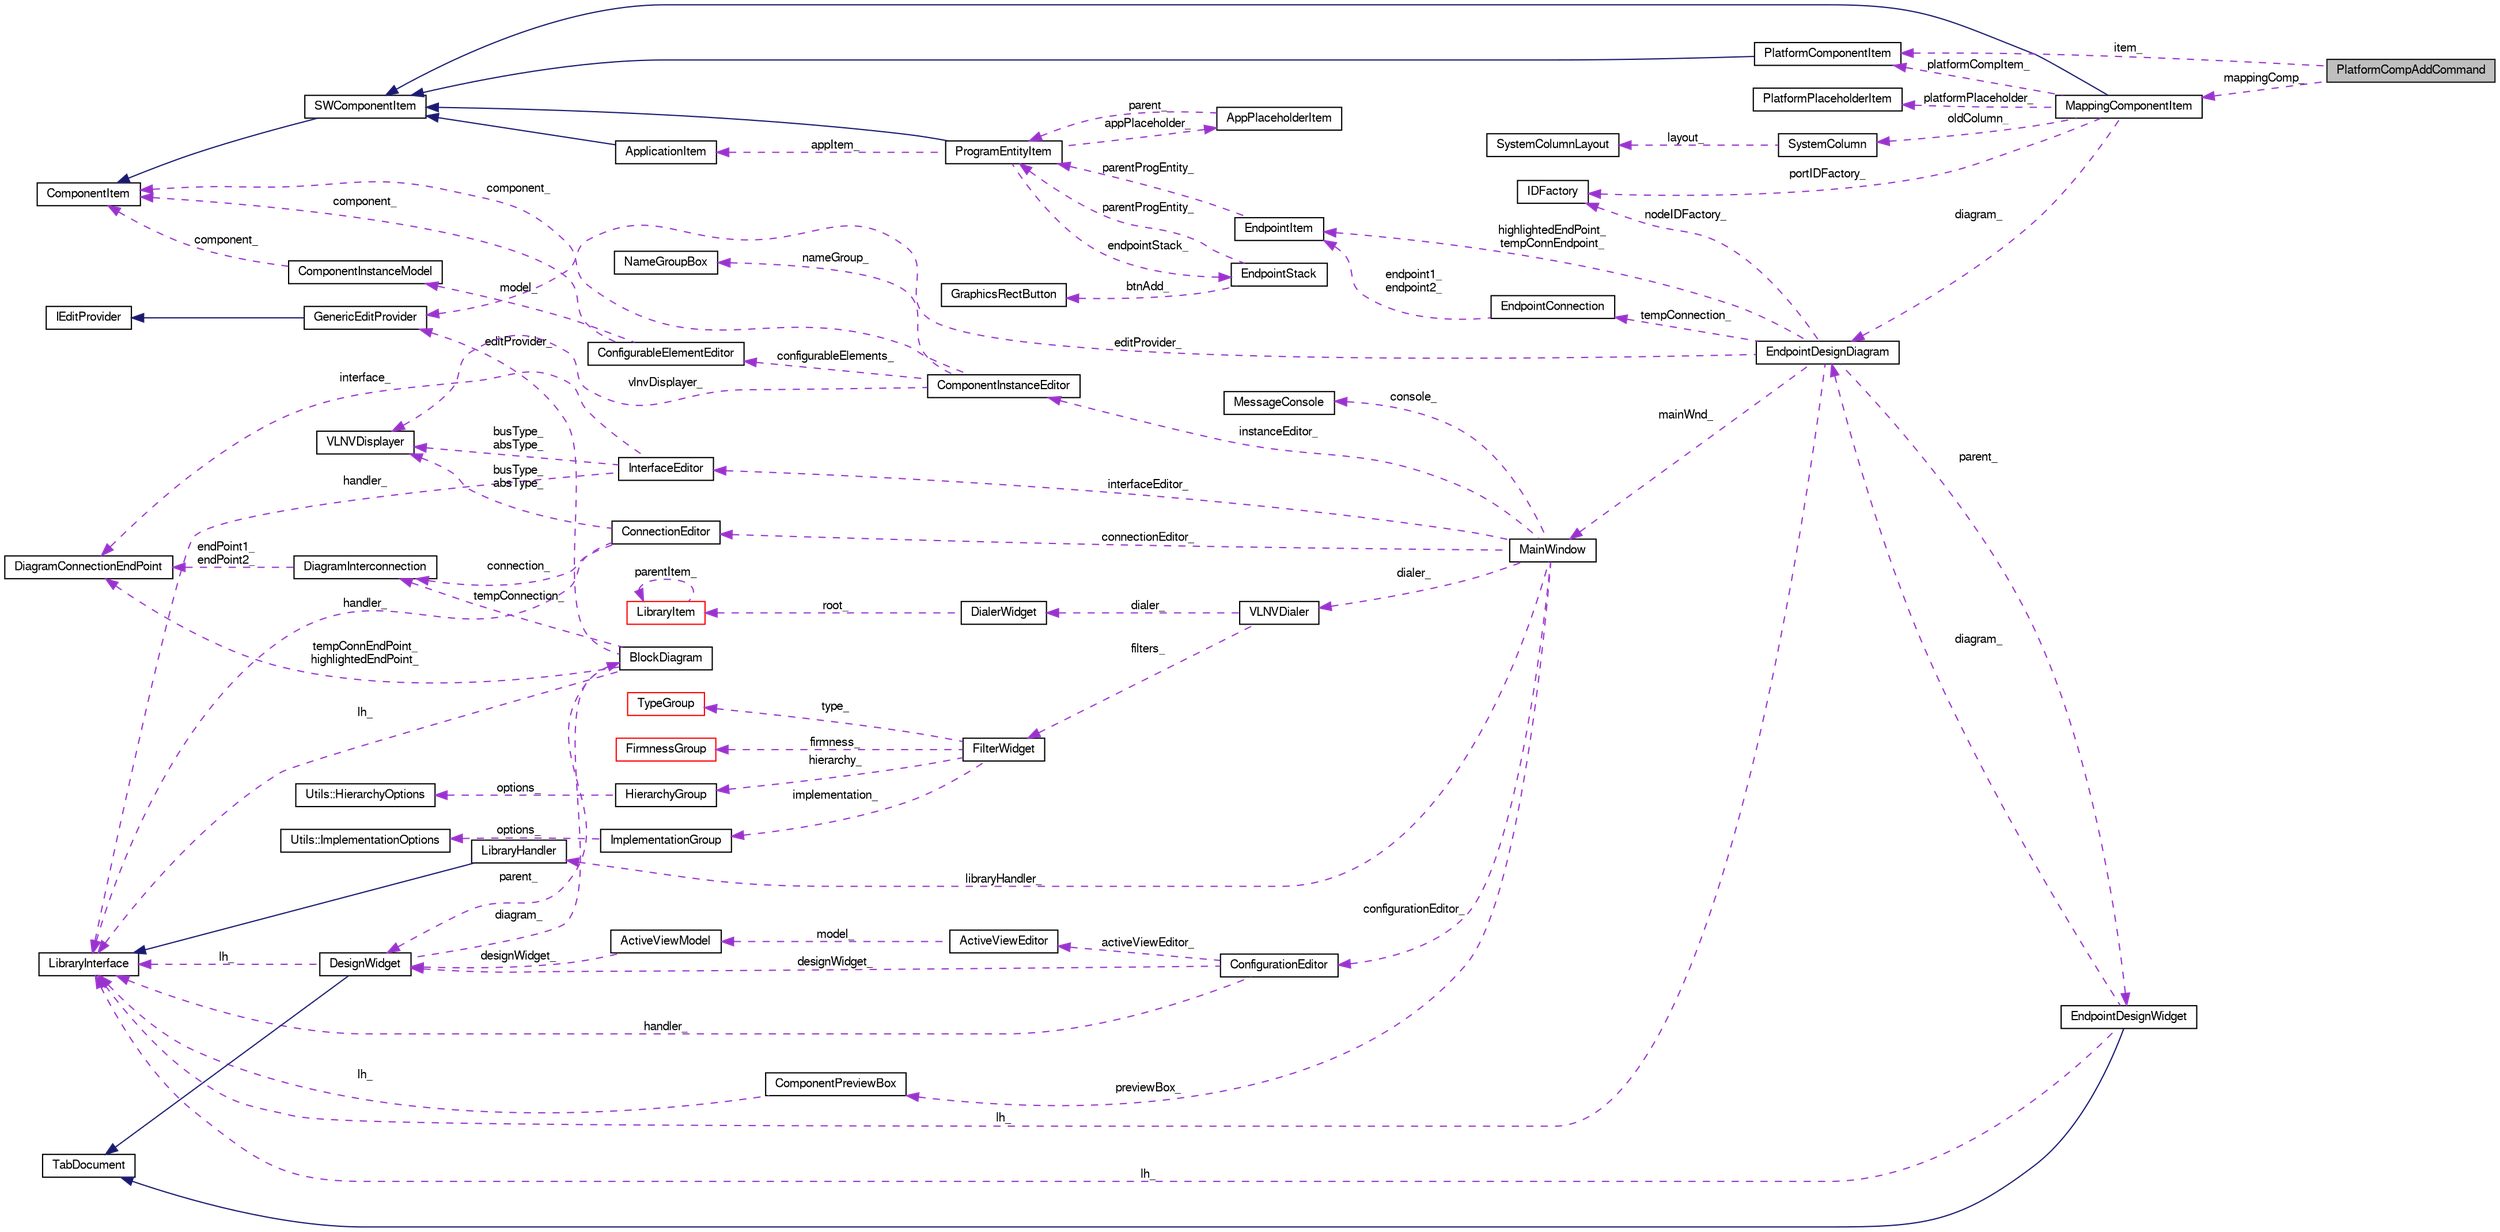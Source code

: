 digraph G
{
  bgcolor="transparent";
  edge [fontname="FreeSans",fontsize=10,labelfontname="FreeSans",labelfontsize=10];
  node [fontname="FreeSans",fontsize=10,shape=record];
  rankdir=LR;
  Node1 [label="PlatformCompAddCommand",height=0.2,width=0.4,color="black", fillcolor="grey75", style="filled" fontcolor="black"];
  Node2 -> Node1 [dir=back,color="darkorchid3",fontsize=10,style="dashed",label="mappingComp_",fontname="FreeSans"];
  Node2 [label="MappingComponentItem",height=0.2,width=0.4,color="black",URL="$class_mapping_component_item.html",tooltip="MappingComponentItem class."];
  Node3 -> Node2 [dir=back,color="midnightblue",fontsize=10,style="solid",fontname="FreeSans"];
  Node3 [label="SWComponentItem",height=0.2,width=0.4,color="black",URL="$class_s_w_component_item.html",tooltip="SWComponentItem class."];
  Node4 -> Node3 [dir=back,color="midnightblue",fontsize=10,style="solid",fontname="FreeSans"];
  Node4 [label="ComponentItem",height=0.2,width=0.4,color="black",URL="$class_component_item.html",tooltip="ComponentItem class."];
  Node5 -> Node2 [dir=back,color="darkorchid3",fontsize=10,style="dashed",label="portIDFactory_",fontname="FreeSans"];
  Node5 [label="IDFactory",height=0.2,width=0.4,color="black",URL="$class_i_d_factory.html",tooltip="IDFactory class."];
  Node6 -> Node2 [dir=back,color="darkorchid3",fontsize=10,style="dashed",label="diagram_",fontname="FreeSans"];
  Node6 [label="EndpointDesignDiagram",height=0.2,width=0.4,color="black",URL="$class_endpoint_design_diagram.html",tooltip="EndpointDesignDiagram class."];
  Node7 -> Node6 [dir=back,color="darkorchid3",fontsize=10,style="dashed",label="highlightedEndPoint_\ntempConnEndpoint_",fontname="FreeSans"];
  Node7 [label="EndpointItem",height=0.2,width=0.4,color="black",URL="$class_endpoint_item.html",tooltip="EndpointItem class."];
  Node8 -> Node7 [dir=back,color="darkorchid3",fontsize=10,style="dashed",label="parentProgEntity_",fontname="FreeSans"];
  Node8 [label="ProgramEntityItem",height=0.2,width=0.4,color="black",URL="$class_program_entity_item.html",tooltip="ProgramEntityItem class."];
  Node3 -> Node8 [dir=back,color="midnightblue",fontsize=10,style="solid",fontname="FreeSans"];
  Node9 -> Node8 [dir=back,color="darkorchid3",fontsize=10,style="dashed",label="appItem_",fontname="FreeSans"];
  Node9 [label="ApplicationItem",height=0.2,width=0.4,color="black",URL="$class_application_item.html",tooltip="ApplicationItem class."];
  Node3 -> Node9 [dir=back,color="midnightblue",fontsize=10,style="solid",fontname="FreeSans"];
  Node10 -> Node8 [dir=back,color="darkorchid3",fontsize=10,style="dashed",label="appPlaceholder_",fontname="FreeSans"];
  Node10 [label="AppPlaceholderItem",height=0.2,width=0.4,color="black",URL="$class_app_placeholder_item.html",tooltip="AppPlaceholderItem class."];
  Node8 -> Node10 [dir=back,color="darkorchid3",fontsize=10,style="dashed",label="parent_",fontname="FreeSans"];
  Node11 -> Node8 [dir=back,color="darkorchid3",fontsize=10,style="dashed",label="endpointStack_",fontname="FreeSans"];
  Node11 [label="EndpointStack",height=0.2,width=0.4,color="black",URL="$class_endpoint_stack.html",tooltip="EndpointStack class."];
  Node8 -> Node11 [dir=back,color="darkorchid3",fontsize=10,style="dashed",label="parentProgEntity_",fontname="FreeSans"];
  Node12 -> Node11 [dir=back,color="darkorchid3",fontsize=10,style="dashed",label="btnAdd_",fontname="FreeSans"];
  Node12 [label="GraphicsRectButton",height=0.2,width=0.4,color="black",URL="$class_graphics_rect_button.html",tooltip="GraphicsRectButton class."];
  Node5 -> Node6 [dir=back,color="darkorchid3",fontsize=10,style="dashed",label="nodeIDFactory_",fontname="FreeSans"];
  Node13 -> Node6 [dir=back,color="darkorchid3",fontsize=10,style="dashed",label="lh_",fontname="FreeSans"];
  Node13 [label="LibraryInterface",height=0.2,width=0.4,color="black",URL="$class_library_interface.html",tooltip="LibraryInterface defines an interface to operate the IP-Xact-library."];
  Node14 -> Node6 [dir=back,color="darkorchid3",fontsize=10,style="dashed",label="tempConnection_",fontname="FreeSans"];
  Node14 [label="EndpointConnection",height=0.2,width=0.4,color="black",URL="$class_endpoint_connection.html",tooltip="EndpointConnection class."];
  Node7 -> Node14 [dir=back,color="darkorchid3",fontsize=10,style="dashed",label="endpoint1_\nendpoint2_",fontname="FreeSans"];
  Node15 -> Node6 [dir=back,color="darkorchid3",fontsize=10,style="dashed",label="parent_",fontname="FreeSans"];
  Node15 [label="EndpointDesignWidget",height=0.2,width=0.4,color="black",URL="$class_endpoint_design_widget.html",tooltip="EndpointDesignWidget class."];
  Node16 -> Node15 [dir=back,color="midnightblue",fontsize=10,style="solid",fontname="FreeSans"];
  Node16 [label="TabDocument",height=0.2,width=0.4,color="black",URL="$class_tab_document.html",tooltip="TabDocument class."];
  Node6 -> Node15 [dir=back,color="darkorchid3",fontsize=10,style="dashed",label="diagram_",fontname="FreeSans"];
  Node13 -> Node15 [dir=back,color="darkorchid3",fontsize=10,style="dashed",label="lh_",fontname="FreeSans"];
  Node17 -> Node6 [dir=back,color="darkorchid3",fontsize=10,style="dashed",label="editProvider_",fontname="FreeSans"];
  Node17 [label="GenericEditProvider",height=0.2,width=0.4,color="black",URL="$class_generic_edit_provider.html",tooltip="GenericEditProvider class."];
  Node18 -> Node17 [dir=back,color="midnightblue",fontsize=10,style="solid",fontname="FreeSans"];
  Node18 [label="IEditProvider",height=0.2,width=0.4,color="black",URL="$class_i_edit_provider.html",tooltip="IEditProvider interface."];
  Node19 -> Node6 [dir=back,color="darkorchid3",fontsize=10,style="dashed",label="mainWnd_",fontname="FreeSans"];
  Node19 [label="MainWindow",height=0.2,width=0.4,color="black",URL="$class_main_window.html"];
  Node20 -> Node19 [dir=back,color="darkorchid3",fontsize=10,style="dashed",label="dialer_",fontname="FreeSans"];
  Node20 [label="VLNVDialer",height=0.2,width=0.4,color="black",URL="$class_v_l_n_v_dialer.html",tooltip="VLNVDialer is used to set options that specify what objects to display in library..."];
  Node21 -> Node20 [dir=back,color="darkorchid3",fontsize=10,style="dashed",label="filters_",fontname="FreeSans"];
  Node21 [label="FilterWidget",height=0.2,width=0.4,color="black",URL="$class_filter_widget.html",tooltip="Contains the widgets to set the filter options for VLNVDialer."];
  Node22 -> Node21 [dir=back,color="darkorchid3",fontsize=10,style="dashed",label="implementation_",fontname="FreeSans"];
  Node22 [label="ImplementationGroup",height=0.2,width=0.4,color="black",URL="$class_implementation_group.html",tooltip="Contains check boxes to set the firmness options for VLNVDialer."];
  Node23 -> Node22 [dir=back,color="darkorchid3",fontsize=10,style="dashed",label="options_",fontname="FreeSans"];
  Node23 [label="Utils::ImplementationOptions",height=0.2,width=0.4,color="black",URL="$struct_utils_1_1_implementation_options.html",tooltip="Contains firmness search settings."];
  Node24 -> Node21 [dir=back,color="darkorchid3",fontsize=10,style="dashed",label="hierarchy_",fontname="FreeSans"];
  Node24 [label="HierarchyGroup",height=0.2,width=0.4,color="black",URL="$class_hierarchy_group.html",tooltip="Contains the check boxes to set the hierarchy options for VLNVDialer."];
  Node25 -> Node24 [dir=back,color="darkorchid3",fontsize=10,style="dashed",label="options_",fontname="FreeSans"];
  Node25 [label="Utils::HierarchyOptions",height=0.2,width=0.4,color="black",URL="$struct_utils_1_1_hierarchy_options.html",tooltip="Contains the search settings for hierarchy."];
  Node26 -> Node21 [dir=back,color="darkorchid3",fontsize=10,style="dashed",label="firmness_",fontname="FreeSans"];
  Node26 [label="FirmnessGroup",height=0.2,width=0.4,color="red",URL="$class_firmness_group.html",tooltip="Contains the check boxes to set the re-usability options for VLNVDialer."];
  Node27 -> Node21 [dir=back,color="darkorchid3",fontsize=10,style="dashed",label="type_",fontname="FreeSans"];
  Node27 [label="TypeGroup",height=0.2,width=0.4,color="red",URL="$class_type_group.html",tooltip="Contains the check boxes to set the type options for VLNVDialer."];
  Node28 -> Node20 [dir=back,color="darkorchid3",fontsize=10,style="dashed",label="dialer_",fontname="FreeSans"];
  Node28 [label="DialerWidget",height=0.2,width=0.4,color="black",URL="$class_dialer_widget.html",tooltip="Contains the combo boxes to set search settings for vlnv-fields."];
  Node29 -> Node28 [dir=back,color="darkorchid3",fontsize=10,style="dashed",label="root_",fontname="FreeSans"];
  Node29 [label="LibraryItem",height=0.2,width=0.4,color="red",URL="$class_library_item.html",tooltip="LibraryItem class is used to create the hierarchical structure of component library..."];
  Node29 -> Node29 [dir=back,color="darkorchid3",fontsize=10,style="dashed",label="parentItem_",fontname="FreeSans"];
  Node30 -> Node19 [dir=back,color="darkorchid3",fontsize=10,style="dashed",label="configurationEditor_",fontname="FreeSans"];
  Node30 [label="ConfigurationEditor",height=0.2,width=0.4,color="black",URL="$class_configuration_editor.html",tooltip="Editor to edit the design configurations for component."];
  Node31 -> Node30 [dir=back,color="darkorchid3",fontsize=10,style="dashed",label="designWidget_",fontname="FreeSans"];
  Node31 [label="DesignWidget",height=0.2,width=0.4,color="black",URL="$class_design_widget.html",tooltip="DesignWidget is used to edit and view one design."];
  Node16 -> Node31 [dir=back,color="midnightblue",fontsize=10,style="solid",fontname="FreeSans"];
  Node13 -> Node31 [dir=back,color="darkorchid3",fontsize=10,style="dashed",label="lh_",fontname="FreeSans"];
  Node32 -> Node31 [dir=back,color="darkorchid3",fontsize=10,style="dashed",label="diagram_",fontname="FreeSans"];
  Node32 [label="BlockDiagram",height=0.2,width=0.4,color="black",URL="$class_block_diagram.html",tooltip="BlockDiagram is a graphical view to a design."];
  Node31 -> Node32 [dir=back,color="darkorchid3",fontsize=10,style="dashed",label="parent_",fontname="FreeSans"];
  Node33 -> Node32 [dir=back,color="darkorchid3",fontsize=10,style="dashed",label="tempConnection_",fontname="FreeSans"];
  Node33 [label="DiagramInterconnection",height=0.2,width=0.4,color="black",URL="$class_diagram_interconnection.html",tooltip="DiagramInterconnection represents graphically an IP-XACT interconnection."];
  Node34 -> Node33 [dir=back,color="darkorchid3",fontsize=10,style="dashed",label="endPoint1_\nendPoint2_",fontname="FreeSans"];
  Node34 [label="DiagramConnectionEndPoint",height=0.2,width=0.4,color="black",URL="$class_diagram_connection_end_point.html",tooltip="DiagramConnectionEndPoint interface."];
  Node13 -> Node32 [dir=back,color="darkorchid3",fontsize=10,style="dashed",label="lh_",fontname="FreeSans"];
  Node34 -> Node32 [dir=back,color="darkorchid3",fontsize=10,style="dashed",label="tempConnEndPoint_\nhighlightedEndPoint_",fontname="FreeSans"];
  Node17 -> Node32 [dir=back,color="darkorchid3",fontsize=10,style="dashed",label="editProvider_",fontname="FreeSans"];
  Node13 -> Node30 [dir=back,color="darkorchid3",fontsize=10,style="dashed",label="handler_",fontname="FreeSans"];
  Node35 -> Node30 [dir=back,color="darkorchid3",fontsize=10,style="dashed",label="activeViewEditor_",fontname="FreeSans"];
  Node35 [label="ActiveViewEditor",height=0.2,width=0.4,color="black",URL="$class_active_view_editor.html",tooltip="Editor to set the active views for component instances."];
  Node36 -> Node35 [dir=back,color="darkorchid3",fontsize=10,style="dashed",label="model_",fontname="FreeSans"];
  Node36 [label="ActiveViewModel",height=0.2,width=0.4,color="black",URL="$class_active_view_model.html",tooltip="Model that contains the items to set the active views for component instances."];
  Node31 -> Node36 [dir=back,color="darkorchid3",fontsize=10,style="dashed",label="designWidget_",fontname="FreeSans"];
  Node37 -> Node19 [dir=back,color="darkorchid3",fontsize=10,style="dashed",label="instanceEditor_",fontname="FreeSans"];
  Node37 [label="ComponentInstanceEditor",height=0.2,width=0.4,color="black",URL="$class_component_instance_editor.html",tooltip="Editor to edit the details of a component instance within a design."];
  Node4 -> Node37 [dir=back,color="darkorchid3",fontsize=10,style="dashed",label="component_",fontname="FreeSans"];
  Node38 -> Node37 [dir=back,color="darkorchid3",fontsize=10,style="dashed",label="vlnvDisplayer_",fontname="FreeSans"];
  Node38 [label="VLNVDisplayer",height=0.2,width=0.4,color="black",URL="$class_v_l_n_v_displayer.html",tooltip="VLNVDisplayer is a widget to display a vlnv tag in a GUI item."];
  Node39 -> Node37 [dir=back,color="darkorchid3",fontsize=10,style="dashed",label="nameGroup_",fontname="FreeSans"];
  Node39 [label="NameGroupBox",height=0.2,width=0.4,color="black",URL="$class_name_group_box.html",tooltip="NameGroupBox is widget to edit a spirit:nameGroup element in IP-Xact."];
  Node40 -> Node37 [dir=back,color="darkorchid3",fontsize=10,style="dashed",label="configurableElements_",fontname="FreeSans"];
  Node40 [label="ConfigurableElementEditor",height=0.2,width=0.4,color="black",URL="$class_configurable_element_editor.html",tooltip="Editor for configurable elements of a component instance."];
  Node4 -> Node40 [dir=back,color="darkorchid3",fontsize=10,style="dashed",label="component_",fontname="FreeSans"];
  Node41 -> Node40 [dir=back,color="darkorchid3",fontsize=10,style="dashed",label="model_",fontname="FreeSans"];
  Node41 [label="ComponentInstanceModel",height=0.2,width=0.4,color="black",URL="$class_component_instance_model.html",tooltip="Model class to manage the configurable element values being edited."];
  Node4 -> Node41 [dir=back,color="darkorchid3",fontsize=10,style="dashed",label="component_",fontname="FreeSans"];
  Node42 -> Node19 [dir=back,color="darkorchid3",fontsize=10,style="dashed",label="connectionEditor_",fontname="FreeSans"];
  Node42 [label="ConnectionEditor",height=0.2,width=0.4,color="black",URL="$class_connection_editor.html",tooltip="Editor to display/edit details of a connection."];
  Node13 -> Node42 [dir=back,color="darkorchid3",fontsize=10,style="dashed",label="handler_",fontname="FreeSans"];
  Node33 -> Node42 [dir=back,color="darkorchid3",fontsize=10,style="dashed",label="connection_",fontname="FreeSans"];
  Node38 -> Node42 [dir=back,color="darkorchid3",fontsize=10,style="dashed",label="busType_\nabsType_",fontname="FreeSans"];
  Node43 -> Node19 [dir=back,color="darkorchid3",fontsize=10,style="dashed",label="libraryHandler_",fontname="FreeSans"];
  Node43 [label="LibraryHandler",height=0.2,width=0.4,color="black",URL="$class_library_handler.html",tooltip="LibraryHandler is the class that implements the services to manage library."];
  Node13 -> Node43 [dir=back,color="midnightblue",fontsize=10,style="solid",fontname="FreeSans"];
  Node44 -> Node19 [dir=back,color="darkorchid3",fontsize=10,style="dashed",label="interfaceEditor_",fontname="FreeSans"];
  Node44 [label="InterfaceEditor",height=0.2,width=0.4,color="black",URL="$class_interface_editor.html",tooltip="Editor to display/edit the details of a bus interface."];
  Node13 -> Node44 [dir=back,color="darkorchid3",fontsize=10,style="dashed",label="handler_",fontname="FreeSans"];
  Node38 -> Node44 [dir=back,color="darkorchid3",fontsize=10,style="dashed",label="busType_\nabsType_",fontname="FreeSans"];
  Node34 -> Node44 [dir=back,color="darkorchid3",fontsize=10,style="dashed",label="interface_",fontname="FreeSans"];
  Node45 -> Node19 [dir=back,color="darkorchid3",fontsize=10,style="dashed",label="previewBox_",fontname="FreeSans"];
  Node45 [label="ComponentPreviewBox",height=0.2,width=0.4,color="black",URL="$class_component_preview_box.html",tooltip="ComponentPreviewBox class."];
  Node13 -> Node45 [dir=back,color="darkorchid3",fontsize=10,style="dashed",label="lh_",fontname="FreeSans"];
  Node46 -> Node19 [dir=back,color="darkorchid3",fontsize=10,style="dashed",label="console_",fontname="FreeSans"];
  Node46 [label="MessageConsole",height=0.2,width=0.4,color="black",URL="$class_message_console.html",tooltip="This widget is used to print event information to the user."];
  Node47 -> Node2 [dir=back,color="darkorchid3",fontsize=10,style="dashed",label="platformPlaceholder_",fontname="FreeSans"];
  Node47 [label="PlatformPlaceholderItem",height=0.2,width=0.4,color="black",URL="$class_platform_placeholder_item.html",tooltip="PlatformPlaceholderItem class."];
  Node48 -> Node2 [dir=back,color="darkorchid3",fontsize=10,style="dashed",label="platformCompItem_",fontname="FreeSans"];
  Node48 [label="PlatformComponentItem",height=0.2,width=0.4,color="black",URL="$class_platform_component_item.html",tooltip="PlatformComponentItem class."];
  Node3 -> Node48 [dir=back,color="midnightblue",fontsize=10,style="solid",fontname="FreeSans"];
  Node49 -> Node2 [dir=back,color="darkorchid3",fontsize=10,style="dashed",label="oldColumn_",fontname="FreeSans"];
  Node49 [label="SystemColumn",height=0.2,width=0.4,color="black",URL="$class_system_column.html",tooltip="SystemColumn class."];
  Node50 -> Node49 [dir=back,color="darkorchid3",fontsize=10,style="dashed",label="layout_",fontname="FreeSans"];
  Node50 [label="SystemColumnLayout",height=0.2,width=0.4,color="black",URL="$class_system_column_layout.html",tooltip="SystemColumnLayout class."];
  Node48 -> Node1 [dir=back,color="darkorchid3",fontsize=10,style="dashed",label="item_",fontname="FreeSans"];
}
